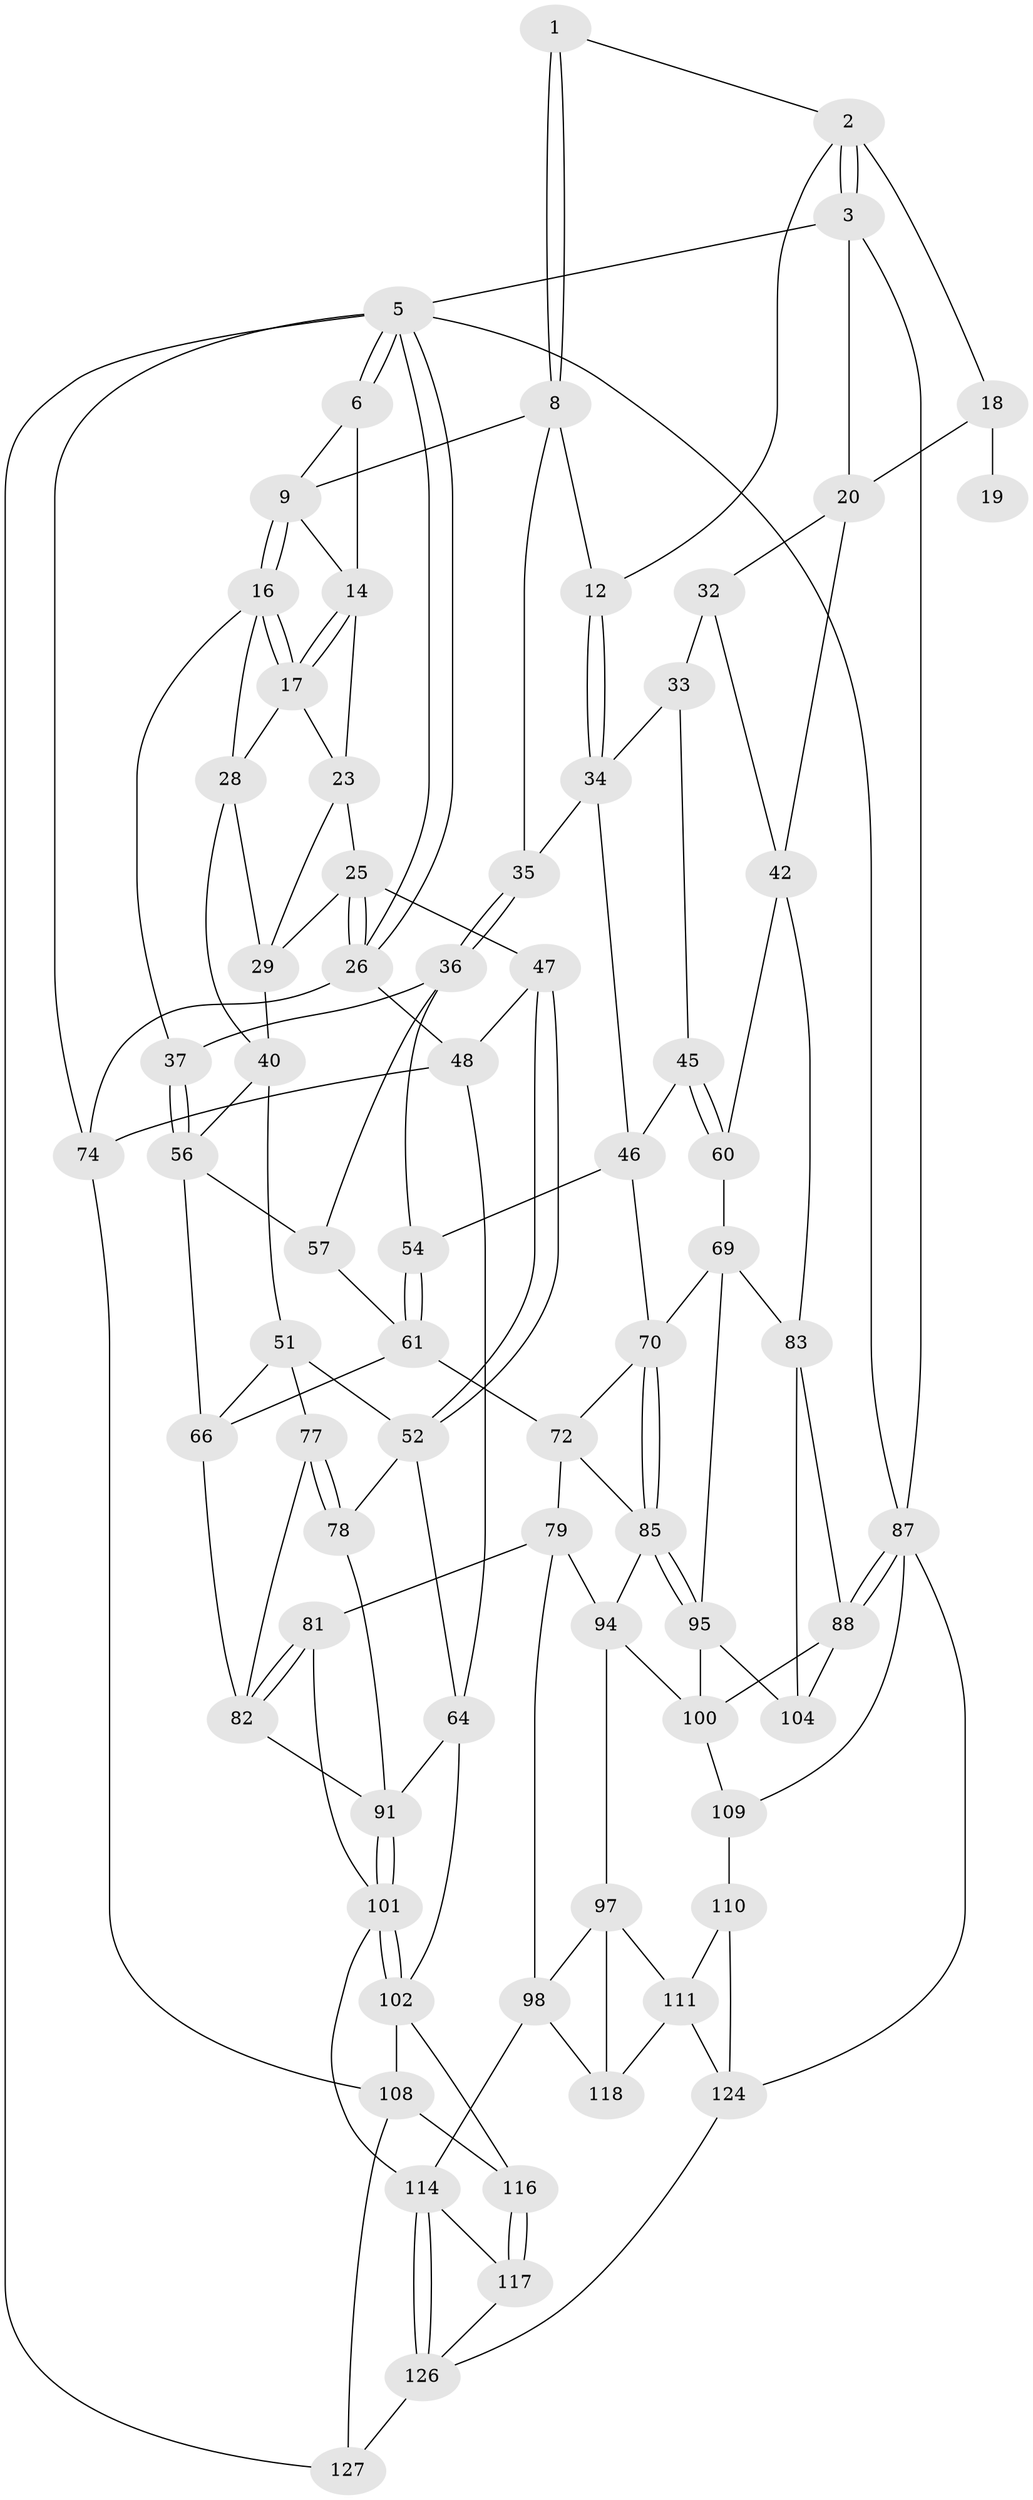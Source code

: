 // original degree distribution, {3: 0.0234375, 5: 0.5546875, 4: 0.2109375, 6: 0.2109375}
// Generated by graph-tools (version 1.1) at 2025/11/02/27/25 16:11:51]
// undirected, 73 vertices, 157 edges
graph export_dot {
graph [start="1"]
  node [color=gray90,style=filled];
  1 [pos="+0.6046035904269055+0"];
  2 [pos="+0.8370503093690801+0",super="+11"];
  3 [pos="+1+0",super="+4"];
  5 [pos="+0+0",super="+76"];
  6 [pos="+0.2051497715800455+0",super="+7"];
  8 [pos="+0.6045521738857552+0.055345053213021626",super="+13"];
  9 [pos="+0.5445669141552951+0.07712901161029805",super="+10"];
  12 [pos="+0.7549677139736027+0.152898126778051"];
  14 [pos="+0.42513118413141454+0.03758441830851175",super="+15"];
  16 [pos="+0.44224346106643525+0.14287697257125076",super="+31"];
  17 [pos="+0.4204080933530644+0.11193711830599593",super="+27"];
  18 [pos="+0.836994824157165+0.0879173121110624",super="+22"];
  19 [pos="+0.9404820944968185+0.0543858649667895"];
  20 [pos="+1+0.13346872633830528",super="+21"];
  23 [pos="+0.2711675829654911+0.05614159567710261",super="+24"];
  25 [pos="+0.1721894371164108+0.1542315614351868",super="+39"];
  26 [pos="+0+0.011461583575882664",super="+49"];
  28 [pos="+0.33971248690796974+0.15128395536279202",super="+30"];
  29 [pos="+0.2890325434500321+0.16576287148167118",super="+38"];
  32 [pos="+0.9279766716476779+0.21001451014940214",super="+43"];
  33 [pos="+0.8728416017208764+0.23236868365285546",super="+44"];
  34 [pos="+0.774303186433758+0.20664072125606398",super="+41"];
  35 [pos="+0.5287046247346019+0.29416548305826795"];
  36 [pos="+0.5114765481804904+0.30705221899141355",super="+55"];
  37 [pos="+0.4426804391749348+0.29406864278065353"];
  40 [pos="+0.334661261343769+0.2943545079143014",super="+50"];
  42 [pos="+1+0.3200042758867804",super="+59"];
  45 [pos="+0.8862451236274954+0.4288110184438446"];
  46 [pos="+0.7574372367910374+0.4027764468330079",super="+53"];
  47 [pos="+0.14147465777141519+0.3611581487515328"];
  48 [pos="+0.07994645590393001+0.3469465968560679",super="+65"];
  51 [pos="+0.26760449891822596+0.4953819396220919",super="+68"];
  52 [pos="+0.17351171784494993+0.4677006549963287",super="+63"];
  54 [pos="+0.6028748856024903+0.43686916726765423"];
  56 [pos="+0.40216913170504126+0.45537367248250643",super="+58"];
  57 [pos="+0.4745172890438524+0.473052197146738"];
  60 [pos="+0.8967132768377066+0.44499286663563503"];
  61 [pos="+0.5686799180531861+0.5131537306682642",super="+62"];
  64 [pos="+0+0.6660572752696059",super="+93"];
  66 [pos="+0.42332726113572305+0.5983071678021445",super="+67"];
  69 [pos="+0.8952332323736683+0.4978234500683376",super="+84"];
  70 [pos="+0.856344855061067+0.6173436345678787",super="+71"];
  72 [pos="+0.6870158639280571+0.5768181981405889",super="+73"];
  74 [pos="+0+0.6849948954888052",super="+75"];
  77 [pos="+0.25169379749562815+0.606850850713783"];
  78 [pos="+0.23750922977274888+0.6136301762195964"];
  79 [pos="+0.6084515442196111+0.6466980035267534",super="+80"];
  81 [pos="+0.4379031017688914+0.7347600665964624"];
  82 [pos="+0.42113280879142295+0.6603185445439623",super="+90"];
  83 [pos="+1+0.6225220972768581",super="+89"];
  85 [pos="+0.8568274801344385+0.6256200465779961",super="+86"];
  87 [pos="+1+1",super="+119"];
  88 [pos="+1+1",super="+105"];
  91 [pos="+0.2783706087969629+0.7229383581234909",super="+92"];
  94 [pos="+0.6823717912748836+0.6890171027606358",super="+96"];
  95 [pos="+0.8735461967841166+0.6568811902224205",super="+99"];
  97 [pos="+0.6144604825053059+0.8219444038712578",super="+112"];
  98 [pos="+0.5575249026530377+0.8158572526528003",super="+113"];
  100 [pos="+0.8331792708211032+0.7805855350131439",super="+106"];
  101 [pos="+0.3636531615639591+0.7851865374475464",super="+103"];
  102 [pos="+0.14528743958928536+0.8143798852231976",super="+107"];
  104 [pos="+0.963090464055725+0.734095262351362"];
  108 [pos="+0.1225750294684175+0.8779251596046979",super="+121"];
  109 [pos="+0.828267841102051+0.8221217651363187",super="+120"];
  110 [pos="+0.7635044288308843+0.8863160975332152",super="+123"];
  111 [pos="+0.7611034957306266+0.886452458547908",super="+122"];
  114 [pos="+0.4956680461523937+1",super="+115"];
  116 [pos="+0.23469326877272625+0.9281894734439861"];
  117 [pos="+0.28194674247497886+0.9372277003855443"];
  118 [pos="+0.6437974492912307+0.9423375695646734"];
  124 [pos="+0.7880274571248869+1",super="+125"];
  126 [pos="+0.4815347339008652+1",super="+128"];
  127 [pos="+0+1"];
  1 -- 2;
  1 -- 8;
  1 -- 8;
  2 -- 3;
  2 -- 3;
  2 -- 18;
  2 -- 12;
  3 -- 20;
  3 -- 5;
  3 -- 87;
  5 -- 6;
  5 -- 6;
  5 -- 26;
  5 -- 26;
  5 -- 127;
  5 -- 87;
  5 -- 74;
  6 -- 14;
  6 -- 9;
  8 -- 9;
  8 -- 35;
  8 -- 12;
  9 -- 16;
  9 -- 16;
  9 -- 14;
  12 -- 34;
  12 -- 34;
  14 -- 17;
  14 -- 17;
  14 -- 23;
  16 -- 17;
  16 -- 17;
  16 -- 37;
  16 -- 28;
  17 -- 28;
  17 -- 23;
  18 -- 19 [weight=2];
  18 -- 20;
  20 -- 42;
  20 -- 32;
  23 -- 25;
  23 -- 29;
  25 -- 26;
  25 -- 26;
  25 -- 47;
  25 -- 29;
  26 -- 48;
  26 -- 74;
  28 -- 29;
  28 -- 40;
  29 -- 40;
  32 -- 33 [weight=2];
  32 -- 42;
  33 -- 34;
  33 -- 45;
  34 -- 35;
  34 -- 46;
  35 -- 36;
  35 -- 36;
  36 -- 37;
  36 -- 57;
  36 -- 54;
  37 -- 56;
  37 -- 56;
  40 -- 56;
  40 -- 51;
  42 -- 83;
  42 -- 60;
  45 -- 46;
  45 -- 60;
  45 -- 60;
  46 -- 54;
  46 -- 70;
  47 -- 48;
  47 -- 52;
  47 -- 52;
  48 -- 74;
  48 -- 64;
  51 -- 52;
  51 -- 77;
  51 -- 66;
  52 -- 64;
  52 -- 78;
  54 -- 61;
  54 -- 61;
  56 -- 57;
  56 -- 66;
  57 -- 61;
  60 -- 69;
  61 -- 66;
  61 -- 72;
  64 -- 91;
  64 -- 102;
  66 -- 82;
  69 -- 70;
  69 -- 83;
  69 -- 95;
  70 -- 85;
  70 -- 85;
  70 -- 72;
  72 -- 79;
  72 -- 85;
  74 -- 108;
  77 -- 78;
  77 -- 78;
  77 -- 82;
  78 -- 91;
  79 -- 94;
  79 -- 81;
  79 -- 98;
  81 -- 82;
  81 -- 82;
  81 -- 101;
  82 -- 91;
  83 -- 88;
  83 -- 104;
  85 -- 95;
  85 -- 95;
  85 -- 94;
  87 -- 88;
  87 -- 88;
  87 -- 124;
  87 -- 109;
  88 -- 104;
  88 -- 100;
  91 -- 101;
  91 -- 101;
  94 -- 97;
  94 -- 100;
  95 -- 104;
  95 -- 100;
  97 -- 98;
  97 -- 118;
  97 -- 111;
  98 -- 118;
  98 -- 114;
  100 -- 109;
  101 -- 102;
  101 -- 102;
  101 -- 114;
  102 -- 108;
  102 -- 116;
  108 -- 116;
  108 -- 127;
  109 -- 110 [weight=2];
  110 -- 111;
  110 -- 124;
  111 -- 118;
  111 -- 124;
  114 -- 126;
  114 -- 126;
  114 -- 117;
  116 -- 117;
  116 -- 117;
  117 -- 126;
  124 -- 126;
  126 -- 127;
}
